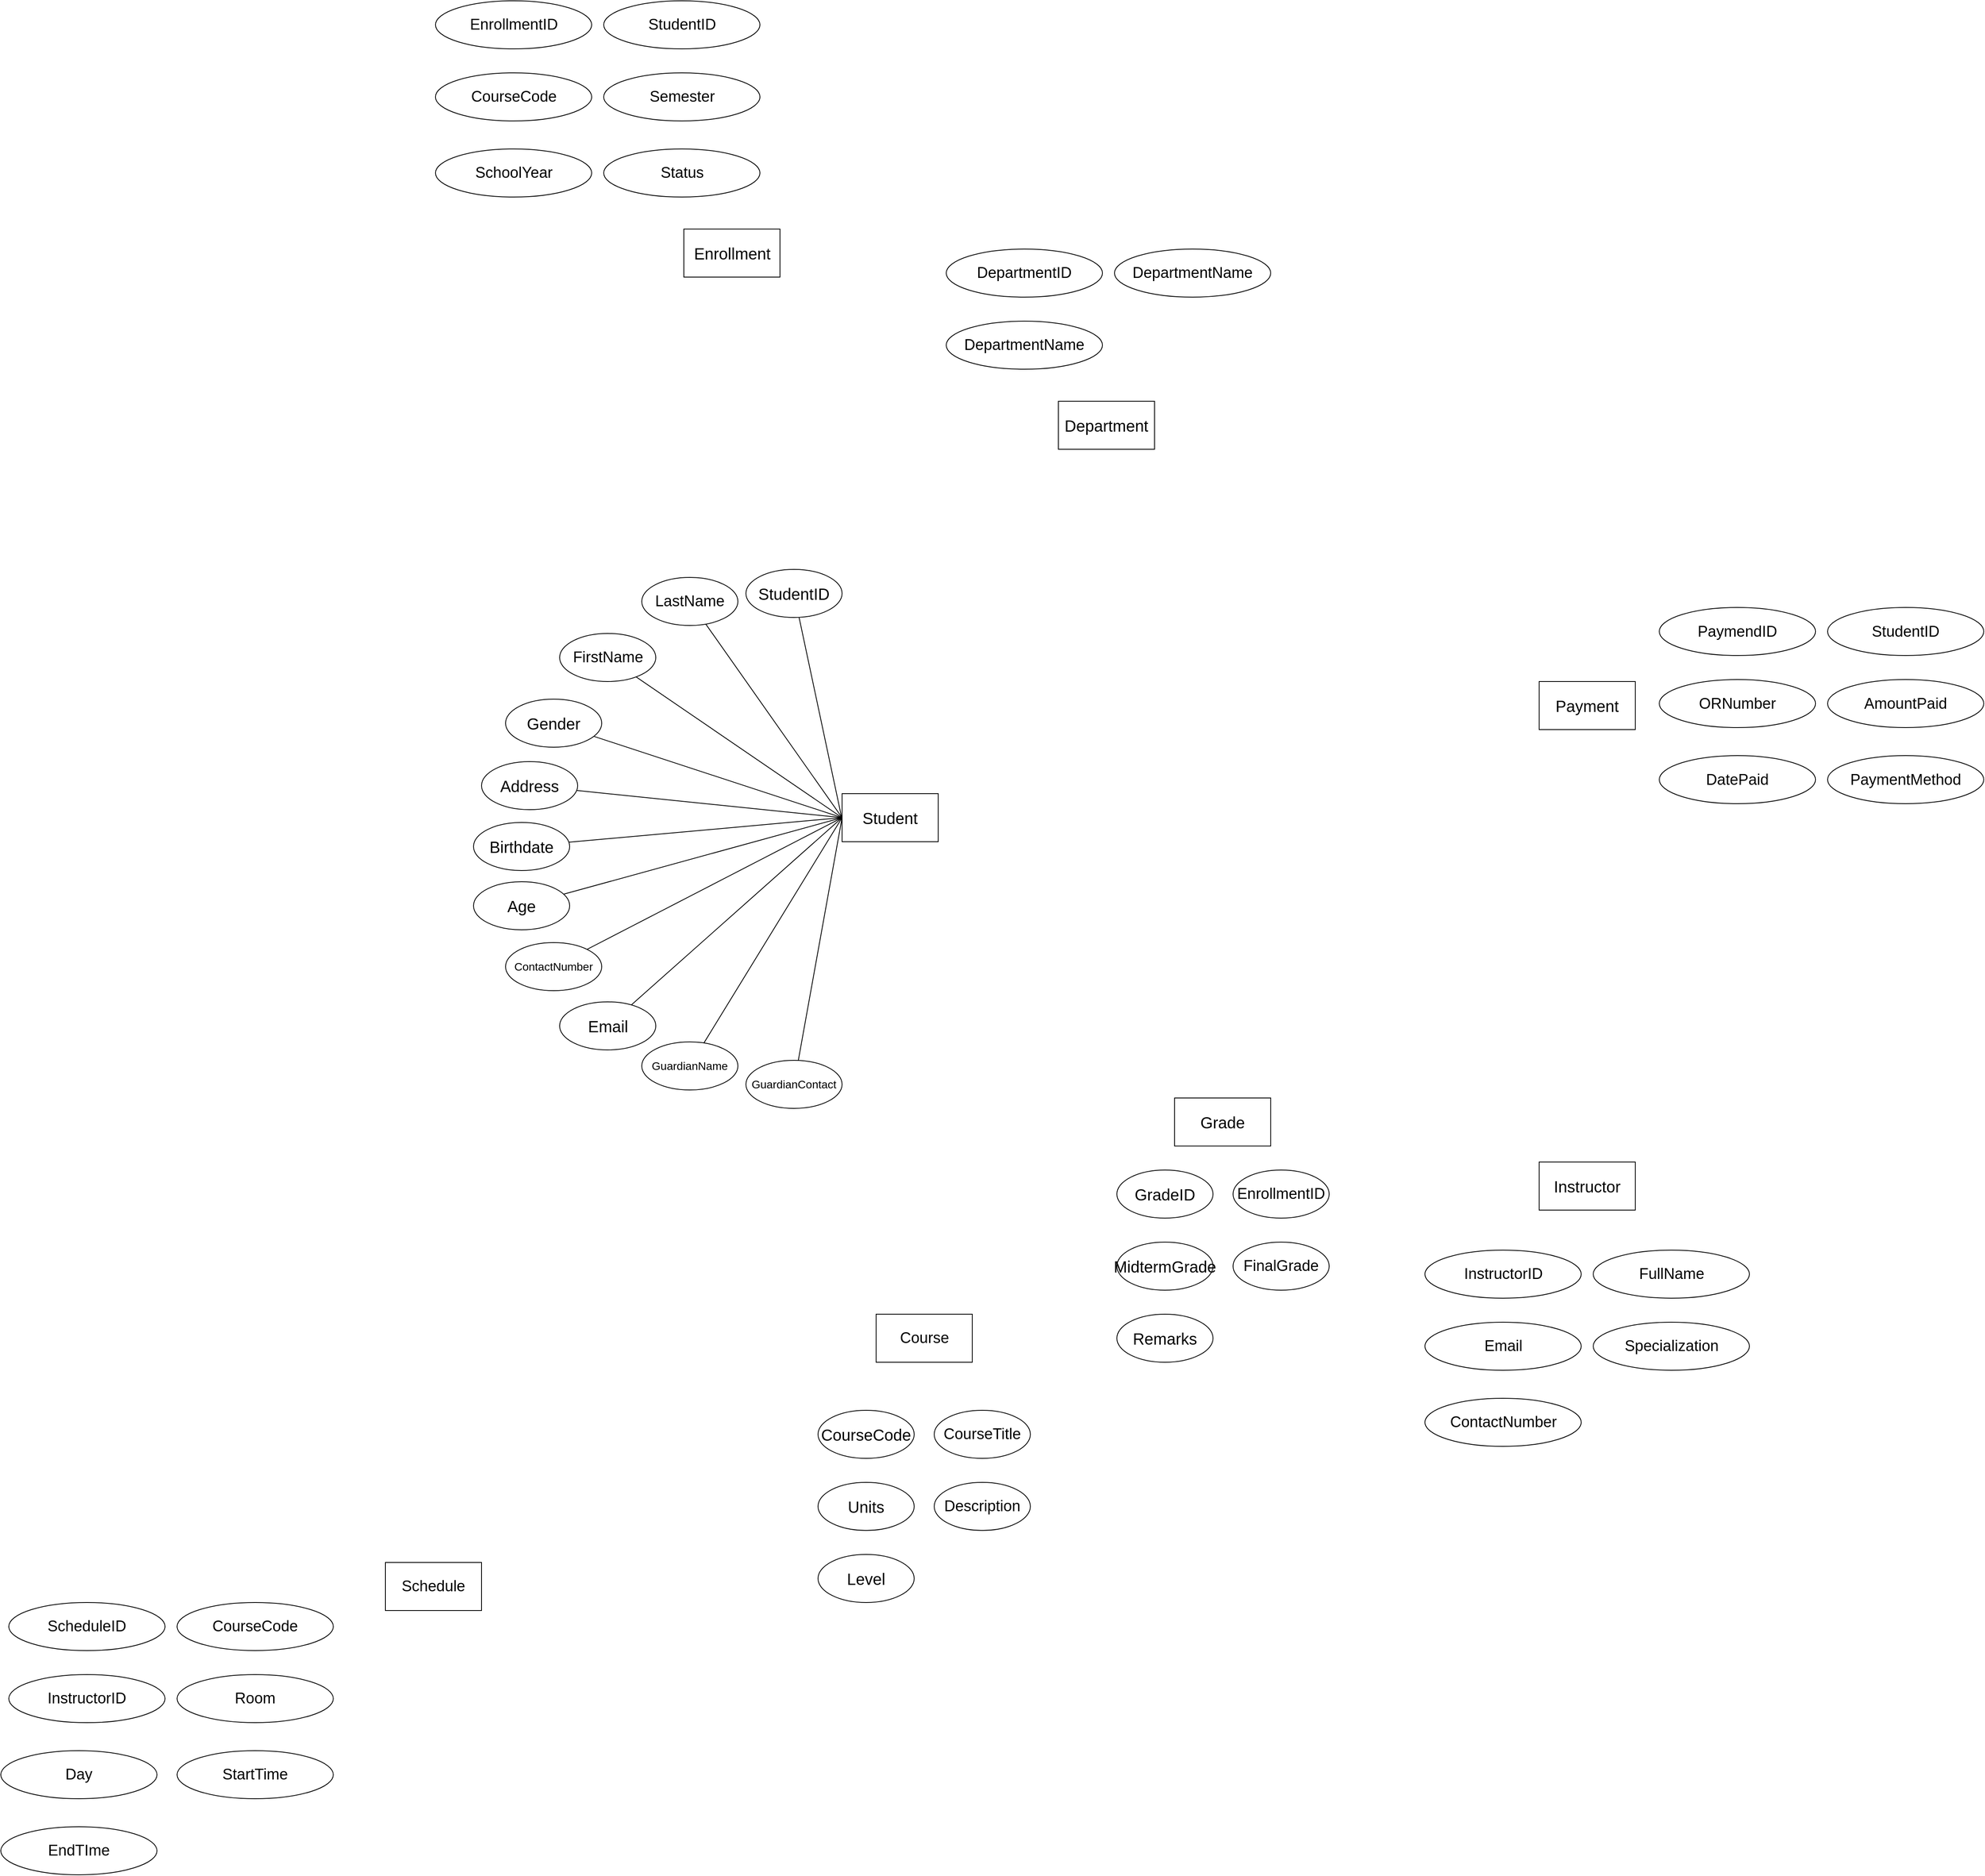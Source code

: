<mxfile version="28.2.2">
  <diagram name="Page-1" id="AGJRzT_OhnzU_PfbtV0n">
    <mxGraphModel dx="4016" dy="2476" grid="1" gridSize="10" guides="1" tooltips="1" connect="1" arrows="1" fold="1" page="1" pageScale="1" pageWidth="850" pageHeight="1100" math="0" shadow="0">
      <root>
        <mxCell id="0" />
        <mxCell id="1" parent="0" />
        <mxCell id="HV2ZFBBPWrTVuAOWlXsi-1" value="Student" style="rounded=0;whiteSpace=wrap;html=1;fontSize=20;" parent="1" vertex="1">
          <mxGeometry x="-50" y="270" width="120" height="60" as="geometry" />
        </mxCell>
        <mxCell id="HV2ZFBBPWrTVuAOWlXsi-4" value="Instructor" style="rounded=0;whiteSpace=wrap;html=1;fontSize=20;" parent="1" vertex="1">
          <mxGeometry x="820" y="730" width="120" height="60" as="geometry" />
        </mxCell>
        <mxCell id="HV2ZFBBPWrTVuAOWlXsi-6" value="Payment" style="rounded=0;whiteSpace=wrap;html=1;fontSize=20;" parent="1" vertex="1">
          <mxGeometry x="820" y="130" width="120" height="60" as="geometry" />
        </mxCell>
        <mxCell id="HV2ZFBBPWrTVuAOWlXsi-8" value="Grade" style="rounded=0;whiteSpace=wrap;html=1;fontSize=20;" parent="1" vertex="1">
          <mxGeometry x="365" y="650" width="120" height="60" as="geometry" />
        </mxCell>
        <mxCell id="VZnbxfNPQ8UnDCiT-unX-83" style="rounded=0;orthogonalLoop=1;jettySize=auto;html=1;endArrow=none;endFill=0;entryX=-0.003;entryY=0.51;entryDx=0;entryDy=0;entryPerimeter=0;" parent="1" source="VZnbxfNPQ8UnDCiT-unX-3" target="HV2ZFBBPWrTVuAOWlXsi-1" edge="1">
          <mxGeometry relative="1" as="geometry">
            <mxPoint x="-230" y="310" as="targetPoint" />
          </mxGeometry>
        </mxCell>
        <mxCell id="VZnbxfNPQ8UnDCiT-unX-3" value="StudentID" style="ellipse;whiteSpace=wrap;html=1;fontSize=20;" parent="1" vertex="1">
          <mxGeometry x="-170" y="-10" width="120" height="60" as="geometry" />
        </mxCell>
        <mxCell id="VZnbxfNPQ8UnDCiT-unX-84" style="rounded=0;orthogonalLoop=1;jettySize=auto;html=1;entryX=0;entryY=0.5;entryDx=0;entryDy=0;endArrow=none;endFill=0;" parent="1" source="VZnbxfNPQ8UnDCiT-unX-4" target="HV2ZFBBPWrTVuAOWlXsi-1" edge="1">
          <mxGeometry relative="1" as="geometry" />
        </mxCell>
        <mxCell id="VZnbxfNPQ8UnDCiT-unX-4" value="FirstName" style="ellipse;whiteSpace=wrap;html=1;fontSize=19;" parent="1" vertex="1">
          <mxGeometry x="-402.5" y="70" width="120" height="60" as="geometry" />
        </mxCell>
        <mxCell id="VZnbxfNPQ8UnDCiT-unX-85" style="rounded=0;orthogonalLoop=1;jettySize=auto;html=1;entryX=0;entryY=0.5;entryDx=0;entryDy=0;endArrow=none;endFill=0;" parent="1" source="VZnbxfNPQ8UnDCiT-unX-5" target="HV2ZFBBPWrTVuAOWlXsi-1" edge="1">
          <mxGeometry relative="1" as="geometry" />
        </mxCell>
        <mxCell id="VZnbxfNPQ8UnDCiT-unX-5" value="LastName" style="ellipse;whiteSpace=wrap;html=1;fontSize=19;" parent="1" vertex="1">
          <mxGeometry x="-300" width="120" height="60" as="geometry" />
        </mxCell>
        <mxCell id="78UuznA5aA8SNeWMlHvX-7" style="edgeStyle=none;curved=1;rounded=0;orthogonalLoop=1;jettySize=auto;html=1;entryX=0;entryY=0.5;entryDx=0;entryDy=0;fontSize=12;startSize=8;endSize=8;endArrow=none;endFill=0;" edge="1" parent="1" source="VZnbxfNPQ8UnDCiT-unX-8" target="HV2ZFBBPWrTVuAOWlXsi-1">
          <mxGeometry relative="1" as="geometry" />
        </mxCell>
        <mxCell id="VZnbxfNPQ8UnDCiT-unX-8" value="Birthdate" style="ellipse;whiteSpace=wrap;html=1;fontSize=20;" parent="1" vertex="1">
          <mxGeometry x="-510" y="306" width="120" height="60" as="geometry" />
        </mxCell>
        <mxCell id="78UuznA5aA8SNeWMlHvX-8" style="edgeStyle=none;curved=1;rounded=0;orthogonalLoop=1;jettySize=auto;html=1;fontSize=12;startSize=8;endSize=8;entryX=0;entryY=0.5;entryDx=0;entryDy=0;endArrow=none;endFill=0;" edge="1" parent="1" source="VZnbxfNPQ8UnDCiT-unX-9" target="HV2ZFBBPWrTVuAOWlXsi-1">
          <mxGeometry relative="1" as="geometry">
            <mxPoint x="-110" y="300" as="targetPoint" />
          </mxGeometry>
        </mxCell>
        <mxCell id="VZnbxfNPQ8UnDCiT-unX-9" value="Age" style="ellipse;whiteSpace=wrap;html=1;fontSize=20;" parent="1" vertex="1">
          <mxGeometry x="-510" y="380" width="120" height="60" as="geometry" />
        </mxCell>
        <mxCell id="78UuznA5aA8SNeWMlHvX-9" style="edgeStyle=none;curved=1;rounded=0;orthogonalLoop=1;jettySize=auto;html=1;fontSize=12;startSize=8;endSize=8;entryX=0;entryY=0.5;entryDx=0;entryDy=0;endArrow=none;endFill=0;" edge="1" parent="1" source="VZnbxfNPQ8UnDCiT-unX-10" target="HV2ZFBBPWrTVuAOWlXsi-1">
          <mxGeometry relative="1" as="geometry">
            <mxPoint x="-110" y="300" as="targetPoint" />
          </mxGeometry>
        </mxCell>
        <mxCell id="VZnbxfNPQ8UnDCiT-unX-10" value="ContactNumber" style="ellipse;whiteSpace=wrap;html=1;fontSize=14;" parent="1" vertex="1">
          <mxGeometry x="-470" y="456" width="120" height="60" as="geometry" />
        </mxCell>
        <mxCell id="78UuznA5aA8SNeWMlHvX-10" style="edgeStyle=none;curved=1;rounded=0;orthogonalLoop=1;jettySize=auto;html=1;entryX=0;entryY=0.5;entryDx=0;entryDy=0;fontSize=12;startSize=8;endSize=8;endArrow=none;endFill=0;" edge="1" parent="1" source="VZnbxfNPQ8UnDCiT-unX-11" target="HV2ZFBBPWrTVuAOWlXsi-1">
          <mxGeometry relative="1" as="geometry" />
        </mxCell>
        <mxCell id="VZnbxfNPQ8UnDCiT-unX-11" value="Email" style="ellipse;whiteSpace=wrap;html=1;fontSize=20;" parent="1" vertex="1">
          <mxGeometry x="-402.5" y="530" width="120" height="60" as="geometry" />
        </mxCell>
        <mxCell id="78UuznA5aA8SNeWMlHvX-4" style="edgeStyle=none;curved=1;rounded=0;orthogonalLoop=1;jettySize=auto;html=1;entryX=0;entryY=0.5;entryDx=0;entryDy=0;fontSize=12;startSize=8;endSize=8;endArrow=none;endFill=0;" edge="1" parent="1" source="VZnbxfNPQ8UnDCiT-unX-12" target="HV2ZFBBPWrTVuAOWlXsi-1">
          <mxGeometry relative="1" as="geometry" />
        </mxCell>
        <mxCell id="VZnbxfNPQ8UnDCiT-unX-12" value="Address" style="ellipse;whiteSpace=wrap;html=1;fontSize=20;" parent="1" vertex="1">
          <mxGeometry x="-500" y="230" width="120" height="60" as="geometry" />
        </mxCell>
        <mxCell id="78UuznA5aA8SNeWMlHvX-14" style="edgeStyle=none;curved=1;rounded=0;orthogonalLoop=1;jettySize=auto;html=1;fontSize=12;startSize=8;endSize=8;entryX=0;entryY=0.5;entryDx=0;entryDy=0;endArrow=none;endFill=0;" edge="1" parent="1" source="VZnbxfNPQ8UnDCiT-unX-13" target="HV2ZFBBPWrTVuAOWlXsi-1">
          <mxGeometry relative="1" as="geometry">
            <mxPoint x="-60" y="370" as="targetPoint" />
          </mxGeometry>
        </mxCell>
        <mxCell id="VZnbxfNPQ8UnDCiT-unX-13" value="GuardianContact" style="ellipse;whiteSpace=wrap;html=1;fontSize=14;" parent="1" vertex="1">
          <mxGeometry x="-170" y="603" width="120" height="60" as="geometry" />
        </mxCell>
        <mxCell id="78UuznA5aA8SNeWMlHvX-11" style="edgeStyle=none;curved=1;rounded=0;orthogonalLoop=1;jettySize=auto;html=1;fontSize=12;startSize=8;endSize=8;entryX=0;entryY=0.5;entryDx=0;entryDy=0;endArrow=none;endFill=0;" edge="1" parent="1" source="VZnbxfNPQ8UnDCiT-unX-14" target="HV2ZFBBPWrTVuAOWlXsi-1">
          <mxGeometry relative="1" as="geometry">
            <mxPoint x="-70" y="300" as="targetPoint" />
          </mxGeometry>
        </mxCell>
        <mxCell id="VZnbxfNPQ8UnDCiT-unX-14" value="GuardianName" style="ellipse;whiteSpace=wrap;html=1;fontSize=14;" parent="1" vertex="1">
          <mxGeometry x="-300" y="580" width="120" height="60" as="geometry" />
        </mxCell>
        <mxCell id="VZnbxfNPQ8UnDCiT-unX-86" style="rounded=0;orthogonalLoop=1;jettySize=auto;html=1;entryX=0;entryY=0.5;entryDx=0;entryDy=0;endArrow=none;endFill=0;" parent="1" source="VZnbxfNPQ8UnDCiT-unX-19" target="HV2ZFBBPWrTVuAOWlXsi-1" edge="1">
          <mxGeometry relative="1" as="geometry" />
        </mxCell>
        <mxCell id="VZnbxfNPQ8UnDCiT-unX-19" value="Gender" style="ellipse;whiteSpace=wrap;html=1;fontSize=20;" parent="1" vertex="1">
          <mxGeometry x="-470" y="152" width="120" height="60" as="geometry" />
        </mxCell>
        <mxCell id="VZnbxfNPQ8UnDCiT-unX-30" value="FullName" style="ellipse;whiteSpace=wrap;html=1;fontSize=19;" parent="1" vertex="1">
          <mxGeometry x="887.5" y="840" width="195" height="60" as="geometry" />
        </mxCell>
        <mxCell id="VZnbxfNPQ8UnDCiT-unX-31" value="InstructorID" style="ellipse;whiteSpace=wrap;html=1;fontSize=19;" parent="1" vertex="1">
          <mxGeometry x="677.5" y="840" width="195" height="60" as="geometry" />
        </mxCell>
        <mxCell id="VZnbxfNPQ8UnDCiT-unX-32" value="Email" style="ellipse;whiteSpace=wrap;html=1;fontSize=19;" parent="1" vertex="1">
          <mxGeometry x="677.5" y="930" width="195" height="60" as="geometry" />
        </mxCell>
        <mxCell id="VZnbxfNPQ8UnDCiT-unX-33" value="ContactNumber" style="ellipse;whiteSpace=wrap;html=1;fontSize=19;" parent="1" vertex="1">
          <mxGeometry x="677.5" y="1025" width="195" height="60" as="geometry" />
        </mxCell>
        <mxCell id="VZnbxfNPQ8UnDCiT-unX-34" value="Specialization" style="ellipse;whiteSpace=wrap;html=1;fontSize=19;" parent="1" vertex="1">
          <mxGeometry x="887.5" y="930" width="195" height="60" as="geometry" />
        </mxCell>
        <mxCell id="VZnbxfNPQ8UnDCiT-unX-41" value="StudentID" style="ellipse;whiteSpace=wrap;html=1;fontSize=19;" parent="1" vertex="1">
          <mxGeometry x="1180" y="37.5" width="195" height="60" as="geometry" />
        </mxCell>
        <mxCell id="VZnbxfNPQ8UnDCiT-unX-42" value="PaymendID" style="ellipse;whiteSpace=wrap;html=1;fontSize=19;" parent="1" vertex="1">
          <mxGeometry x="970" y="37.5" width="195" height="60" as="geometry" />
        </mxCell>
        <mxCell id="VZnbxfNPQ8UnDCiT-unX-43" value="ORNumber" style="ellipse;whiteSpace=wrap;html=1;fontSize=19;" parent="1" vertex="1">
          <mxGeometry x="970" y="127.5" width="195" height="60" as="geometry" />
        </mxCell>
        <mxCell id="VZnbxfNPQ8UnDCiT-unX-44" value="DatePaid" style="ellipse;whiteSpace=wrap;html=1;fontSize=19;" parent="1" vertex="1">
          <mxGeometry x="970" y="222.5" width="195" height="60" as="geometry" />
        </mxCell>
        <mxCell id="VZnbxfNPQ8UnDCiT-unX-45" value="AmountPaid" style="ellipse;whiteSpace=wrap;html=1;fontSize=19;" parent="1" vertex="1">
          <mxGeometry x="1180" y="127.5" width="195" height="60" as="geometry" />
        </mxCell>
        <mxCell id="VZnbxfNPQ8UnDCiT-unX-56" value="PaymentMethod" style="ellipse;whiteSpace=wrap;html=1;fontSize=19;" parent="1" vertex="1">
          <mxGeometry x="1180" y="222.5" width="195" height="60" as="geometry" />
        </mxCell>
        <mxCell id="VZnbxfNPQ8UnDCiT-unX-57" value="" style="group" parent="1" vertex="1" connectable="0">
          <mxGeometry x="-80" y="920" width="265" height="360" as="geometry" />
        </mxCell>
        <mxCell id="HV2ZFBBPWrTVuAOWlXsi-2" value="Course" style="rounded=0;whiteSpace=wrap;html=1;fontSize=19;" parent="VZnbxfNPQ8UnDCiT-unX-57" vertex="1">
          <mxGeometry x="72.5" width="120" height="60" as="geometry" />
        </mxCell>
        <mxCell id="VZnbxfNPQ8UnDCiT-unX-20" value="CourseTitle" style="ellipse;whiteSpace=wrap;html=1;fontSize=19;" parent="VZnbxfNPQ8UnDCiT-unX-57" vertex="1">
          <mxGeometry x="145" y="120" width="120" height="60" as="geometry" />
        </mxCell>
        <mxCell id="VZnbxfNPQ8UnDCiT-unX-21" value="Description" style="ellipse;whiteSpace=wrap;html=1;fontSize=19;" parent="VZnbxfNPQ8UnDCiT-unX-57" vertex="1">
          <mxGeometry x="145" y="210" width="120" height="60" as="geometry" />
        </mxCell>
        <mxCell id="VZnbxfNPQ8UnDCiT-unX-22" value="CourseCode" style="ellipse;whiteSpace=wrap;html=1;fontSize=20;" parent="VZnbxfNPQ8UnDCiT-unX-57" vertex="1">
          <mxGeometry y="120" width="120" height="60" as="geometry" />
        </mxCell>
        <mxCell id="VZnbxfNPQ8UnDCiT-unX-23" value="Units" style="ellipse;whiteSpace=wrap;html=1;fontSize=20;" parent="VZnbxfNPQ8UnDCiT-unX-57" vertex="1">
          <mxGeometry y="210" width="120" height="60" as="geometry" />
        </mxCell>
        <mxCell id="VZnbxfNPQ8UnDCiT-unX-24" value="Level" style="ellipse;whiteSpace=wrap;html=1;fontSize=20;" parent="VZnbxfNPQ8UnDCiT-unX-57" vertex="1">
          <mxGeometry y="300" width="120" height="60" as="geometry" />
        </mxCell>
        <mxCell id="VZnbxfNPQ8UnDCiT-unX-58" value="" style="group" parent="1" vertex="1" connectable="0">
          <mxGeometry x="80" y="-410" width="405" height="250" as="geometry" />
        </mxCell>
        <mxCell id="HV2ZFBBPWrTVuAOWlXsi-3" value="Department" style="rounded=0;whiteSpace=wrap;html=1;fontSize=20;" parent="VZnbxfNPQ8UnDCiT-unX-58" vertex="1">
          <mxGeometry x="140" y="190" width="120" height="60" as="geometry" />
        </mxCell>
        <mxCell id="VZnbxfNPQ8UnDCiT-unX-25" value="DepartmentName" style="ellipse;whiteSpace=wrap;html=1;fontSize=19;" parent="VZnbxfNPQ8UnDCiT-unX-58" vertex="1">
          <mxGeometry x="210" width="195" height="60" as="geometry" />
        </mxCell>
        <mxCell id="VZnbxfNPQ8UnDCiT-unX-28" value="DepartmentID" style="ellipse;whiteSpace=wrap;html=1;fontSize=19;" parent="VZnbxfNPQ8UnDCiT-unX-58" vertex="1">
          <mxGeometry width="195" height="60" as="geometry" />
        </mxCell>
        <mxCell id="VZnbxfNPQ8UnDCiT-unX-29" value="DepartmentName" style="ellipse;whiteSpace=wrap;html=1;fontSize=19;" parent="VZnbxfNPQ8UnDCiT-unX-58" vertex="1">
          <mxGeometry y="90" width="195" height="60" as="geometry" />
        </mxCell>
        <mxCell id="VZnbxfNPQ8UnDCiT-unX-77" value="EnrollmentID" style="ellipse;whiteSpace=wrap;html=1;fontSize=19;" parent="1" vertex="1">
          <mxGeometry x="438" y="740" width="120" height="60" as="geometry" />
        </mxCell>
        <mxCell id="VZnbxfNPQ8UnDCiT-unX-78" value="FinalGrade" style="ellipse;whiteSpace=wrap;html=1;fontSize=19;" parent="1" vertex="1">
          <mxGeometry x="438" y="830" width="120" height="60" as="geometry" />
        </mxCell>
        <mxCell id="VZnbxfNPQ8UnDCiT-unX-79" value="GradeID" style="ellipse;whiteSpace=wrap;html=1;fontSize=20;" parent="1" vertex="1">
          <mxGeometry x="293" y="740" width="120" height="60" as="geometry" />
        </mxCell>
        <mxCell id="VZnbxfNPQ8UnDCiT-unX-80" value="MidtermGrade" style="ellipse;whiteSpace=wrap;html=1;fontSize=20;" parent="1" vertex="1">
          <mxGeometry x="293" y="830" width="120" height="60" as="geometry" />
        </mxCell>
        <mxCell id="VZnbxfNPQ8UnDCiT-unX-81" value="Remarks" style="ellipse;whiteSpace=wrap;html=1;fontSize=20;" parent="1" vertex="1">
          <mxGeometry x="293" y="920" width="120" height="60" as="geometry" />
        </mxCell>
        <mxCell id="78UuznA5aA8SNeWMlHvX-5" value="" style="group" vertex="1" connectable="0" parent="1">
          <mxGeometry x="-1100" y="1230" width="600" height="390" as="geometry" />
        </mxCell>
        <mxCell id="VZnbxfNPQ8UnDCiT-unX-2" value="Schedule" style="rounded=0;whiteSpace=wrap;html=1;fontSize=19;" parent="78UuznA5aA8SNeWMlHvX-5" vertex="1">
          <mxGeometry x="480" width="120" height="60" as="geometry" />
        </mxCell>
        <mxCell id="VZnbxfNPQ8UnDCiT-unX-60" value="CourseCode" style="ellipse;whiteSpace=wrap;html=1;fontSize=19;" parent="78UuznA5aA8SNeWMlHvX-5" vertex="1">
          <mxGeometry x="220" y="50" width="195" height="60" as="geometry" />
        </mxCell>
        <mxCell id="VZnbxfNPQ8UnDCiT-unX-61" value="ScheduleID" style="ellipse;whiteSpace=wrap;html=1;fontSize=19;" parent="78UuznA5aA8SNeWMlHvX-5" vertex="1">
          <mxGeometry x="10" y="50" width="195" height="60" as="geometry" />
        </mxCell>
        <mxCell id="VZnbxfNPQ8UnDCiT-unX-62" value="InstructorID" style="ellipse;whiteSpace=wrap;html=1;fontSize=19;" parent="78UuznA5aA8SNeWMlHvX-5" vertex="1">
          <mxGeometry x="10" y="140" width="195" height="60" as="geometry" />
        </mxCell>
        <mxCell id="VZnbxfNPQ8UnDCiT-unX-63" value="Day" style="ellipse;whiteSpace=wrap;html=1;fontSize=19;" parent="78UuznA5aA8SNeWMlHvX-5" vertex="1">
          <mxGeometry y="235" width="195" height="60" as="geometry" />
        </mxCell>
        <mxCell id="VZnbxfNPQ8UnDCiT-unX-64" value="Room" style="ellipse;whiteSpace=wrap;html=1;fontSize=19;" parent="78UuznA5aA8SNeWMlHvX-5" vertex="1">
          <mxGeometry x="220" y="140" width="195" height="60" as="geometry" />
        </mxCell>
        <mxCell id="VZnbxfNPQ8UnDCiT-unX-65" value="StartTime" style="ellipse;whiteSpace=wrap;html=1;fontSize=19;" parent="78UuznA5aA8SNeWMlHvX-5" vertex="1">
          <mxGeometry x="220" y="235" width="195" height="60" as="geometry" />
        </mxCell>
        <mxCell id="VZnbxfNPQ8UnDCiT-unX-74" value="EndTIme" style="ellipse;whiteSpace=wrap;html=1;fontSize=19;" parent="78UuznA5aA8SNeWMlHvX-5" vertex="1">
          <mxGeometry y="330" width="195" height="60" as="geometry" />
        </mxCell>
        <mxCell id="78UuznA5aA8SNeWMlHvX-6" value="" style="group" vertex="1" connectable="0" parent="1">
          <mxGeometry x="-557.5" y="-720" width="430" height="345" as="geometry" />
        </mxCell>
        <mxCell id="HV2ZFBBPWrTVuAOWlXsi-9" value="Enrollment" style="rounded=0;whiteSpace=wrap;html=1;fontSize=20;" parent="78UuznA5aA8SNeWMlHvX-6" vertex="1">
          <mxGeometry x="310" y="285" width="120" height="60" as="geometry" />
        </mxCell>
        <mxCell id="VZnbxfNPQ8UnDCiT-unX-35" value="StudentID" style="ellipse;whiteSpace=wrap;html=1;fontSize=19;" parent="78UuznA5aA8SNeWMlHvX-6" vertex="1">
          <mxGeometry x="210" width="195" height="60" as="geometry" />
        </mxCell>
        <mxCell id="VZnbxfNPQ8UnDCiT-unX-36" value="EnrollmentID" style="ellipse;whiteSpace=wrap;html=1;fontSize=19;" parent="78UuznA5aA8SNeWMlHvX-6" vertex="1">
          <mxGeometry width="195" height="60" as="geometry" />
        </mxCell>
        <mxCell id="VZnbxfNPQ8UnDCiT-unX-37" value="CourseCode" style="ellipse;whiteSpace=wrap;html=1;fontSize=19;" parent="78UuznA5aA8SNeWMlHvX-6" vertex="1">
          <mxGeometry y="90" width="195" height="60" as="geometry" />
        </mxCell>
        <mxCell id="VZnbxfNPQ8UnDCiT-unX-38" value="SchoolYear" style="ellipse;whiteSpace=wrap;html=1;fontSize=19;" parent="78UuznA5aA8SNeWMlHvX-6" vertex="1">
          <mxGeometry y="185" width="195" height="60" as="geometry" />
        </mxCell>
        <mxCell id="VZnbxfNPQ8UnDCiT-unX-39" value="Semester" style="ellipse;whiteSpace=wrap;html=1;fontSize=19;" parent="78UuznA5aA8SNeWMlHvX-6" vertex="1">
          <mxGeometry x="210" y="90" width="195" height="60" as="geometry" />
        </mxCell>
        <mxCell id="VZnbxfNPQ8UnDCiT-unX-40" value="Status" style="ellipse;whiteSpace=wrap;html=1;fontSize=19;" parent="78UuznA5aA8SNeWMlHvX-6" vertex="1">
          <mxGeometry x="210" y="185" width="195" height="60" as="geometry" />
        </mxCell>
      </root>
    </mxGraphModel>
  </diagram>
</mxfile>
